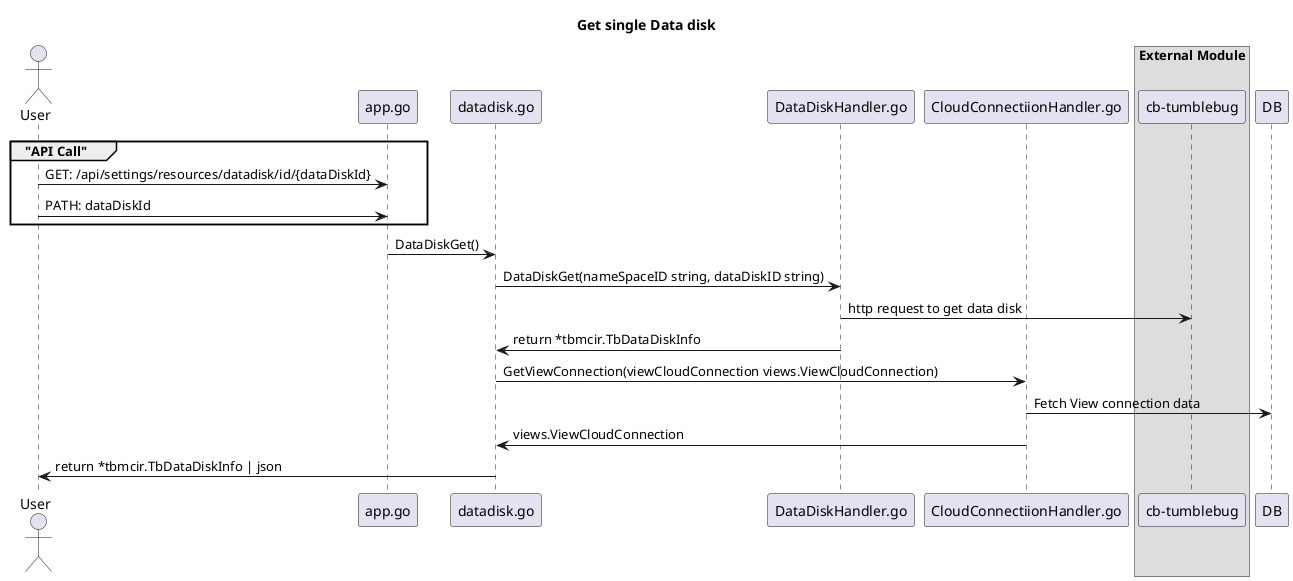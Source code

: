 @startuml

title "Get single Data disk"

actor User as user

participant "app.go" as app
participant "datadisk.go" as route
participant "DataDiskHandler.go" as datadiskHandler
participant "CloudConnectiionHandler.go" as connectionHandler
box "External Module"
participant "cb-tumblebug" as tumblebug
end box

group  "API Call"
    user    -> app : GET: /api/settings/resources/datadisk/id/{dataDiskId}
    user    -> app : PATH: dataDiskId
end

app     -> route: DataDiskGet()
route -> datadiskHandler: DataDiskGet(nameSpaceID string, dataDiskID string)
datadiskHandler -> tumblebug: http request to get data disk
route <- datadiskHandler: return *tbmcir.TbDataDiskInfo
route -> connectionHandler: GetViewConnection(viewCloudConnection views.ViewCloudConnection)
connectionHandler -> DB: Fetch View connection data
route <- connectionHandler: views.ViewCloudConnection
user <- route : return *tbmcir.TbDataDiskInfo | json

@enduml
